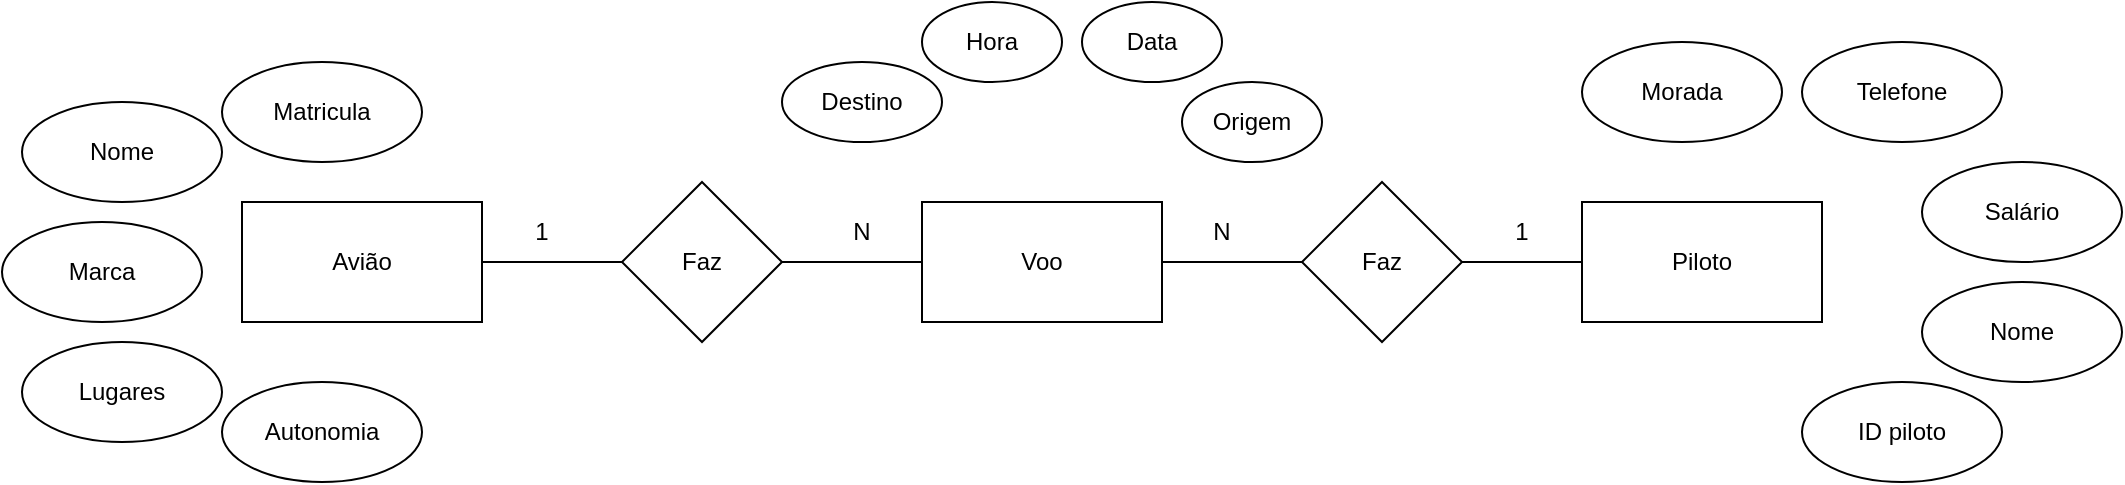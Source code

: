 <mxfile version="22.0.8" type="github">
  <diagram name="Página-1" id="p1oXtkRtHW1GF1QQuitB">
    <mxGraphModel dx="2261" dy="786" grid="1" gridSize="10" guides="1" tooltips="1" connect="1" arrows="1" fold="1" page="1" pageScale="1" pageWidth="827" pageHeight="1169" math="0" shadow="0">
      <root>
        <mxCell id="0" />
        <mxCell id="1" parent="0" />
        <mxCell id="BLrcWcdaxOxOEYR4BJmN-2" value="Voo" style="rounded=0;whiteSpace=wrap;html=1;" vertex="1" parent="1">
          <mxGeometry x="320" y="300" width="120" height="60" as="geometry" />
        </mxCell>
        <mxCell id="BLrcWcdaxOxOEYR4BJmN-3" value="Piloto" style="rounded=0;whiteSpace=wrap;html=1;" vertex="1" parent="1">
          <mxGeometry x="650" y="300" width="120" height="60" as="geometry" />
        </mxCell>
        <mxCell id="BLrcWcdaxOxOEYR4BJmN-4" value="Avião" style="rounded=0;whiteSpace=wrap;html=1;" vertex="1" parent="1">
          <mxGeometry x="-20" y="300" width="120" height="60" as="geometry" />
        </mxCell>
        <mxCell id="BLrcWcdaxOxOEYR4BJmN-6" value="Faz" style="rhombus;whiteSpace=wrap;html=1;" vertex="1" parent="1">
          <mxGeometry x="510" y="290" width="80" height="80" as="geometry" />
        </mxCell>
        <mxCell id="BLrcWcdaxOxOEYR4BJmN-7" value="Faz" style="rhombus;whiteSpace=wrap;html=1;" vertex="1" parent="1">
          <mxGeometry x="170" y="290" width="80" height="80" as="geometry" />
        </mxCell>
        <mxCell id="BLrcWcdaxOxOEYR4BJmN-8" value="" style="endArrow=none;html=1;rounded=0;entryX=1;entryY=0.5;entryDx=0;entryDy=0;exitX=0;exitY=0.5;exitDx=0;exitDy=0;" edge="1" parent="1" source="BLrcWcdaxOxOEYR4BJmN-3" target="BLrcWcdaxOxOEYR4BJmN-6">
          <mxGeometry width="50" height="50" relative="1" as="geometry">
            <mxPoint x="390" y="430" as="sourcePoint" />
            <mxPoint x="440" y="380" as="targetPoint" />
          </mxGeometry>
        </mxCell>
        <mxCell id="BLrcWcdaxOxOEYR4BJmN-9" value="" style="endArrow=none;html=1;rounded=0;exitX=1;exitY=0.5;exitDx=0;exitDy=0;entryX=0;entryY=0.5;entryDx=0;entryDy=0;" edge="1" parent="1" source="BLrcWcdaxOxOEYR4BJmN-2" target="BLrcWcdaxOxOEYR4BJmN-6">
          <mxGeometry width="50" height="50" relative="1" as="geometry">
            <mxPoint x="390" y="430" as="sourcePoint" />
            <mxPoint x="440" y="380" as="targetPoint" />
          </mxGeometry>
        </mxCell>
        <mxCell id="BLrcWcdaxOxOEYR4BJmN-10" value="" style="endArrow=none;html=1;rounded=0;exitX=1;exitY=0.5;exitDx=0;exitDy=0;entryX=0;entryY=0.5;entryDx=0;entryDy=0;" edge="1" parent="1" source="BLrcWcdaxOxOEYR4BJmN-7" target="BLrcWcdaxOxOEYR4BJmN-2">
          <mxGeometry width="50" height="50" relative="1" as="geometry">
            <mxPoint x="390" y="430" as="sourcePoint" />
            <mxPoint x="440" y="380" as="targetPoint" />
          </mxGeometry>
        </mxCell>
        <mxCell id="BLrcWcdaxOxOEYR4BJmN-11" value="" style="endArrow=none;html=1;rounded=0;exitX=1;exitY=0.5;exitDx=0;exitDy=0;entryX=0;entryY=0.5;entryDx=0;entryDy=0;" edge="1" parent="1" source="BLrcWcdaxOxOEYR4BJmN-4" target="BLrcWcdaxOxOEYR4BJmN-7">
          <mxGeometry width="50" height="50" relative="1" as="geometry">
            <mxPoint x="390" y="430" as="sourcePoint" />
            <mxPoint x="440" y="380" as="targetPoint" />
          </mxGeometry>
        </mxCell>
        <mxCell id="BLrcWcdaxOxOEYR4BJmN-12" value="1" style="text;html=1;strokeColor=none;fillColor=none;align=center;verticalAlign=middle;whiteSpace=wrap;rounded=0;" vertex="1" parent="1">
          <mxGeometry x="590" y="300" width="60" height="30" as="geometry" />
        </mxCell>
        <mxCell id="BLrcWcdaxOxOEYR4BJmN-13" value="N" style="text;html=1;strokeColor=none;fillColor=none;align=center;verticalAlign=middle;whiteSpace=wrap;rounded=0;" vertex="1" parent="1">
          <mxGeometry x="440" y="300" width="60" height="30" as="geometry" />
        </mxCell>
        <mxCell id="BLrcWcdaxOxOEYR4BJmN-14" value="N" style="text;html=1;strokeColor=none;fillColor=none;align=center;verticalAlign=middle;whiteSpace=wrap;rounded=0;" vertex="1" parent="1">
          <mxGeometry x="260" y="300" width="60" height="30" as="geometry" />
        </mxCell>
        <mxCell id="BLrcWcdaxOxOEYR4BJmN-15" value="1" style="text;html=1;strokeColor=none;fillColor=none;align=center;verticalAlign=middle;whiteSpace=wrap;rounded=0;" vertex="1" parent="1">
          <mxGeometry x="100" y="300" width="60" height="30" as="geometry" />
        </mxCell>
        <mxCell id="BLrcWcdaxOxOEYR4BJmN-21" value="Autonomia" style="ellipse;whiteSpace=wrap;html=1;" vertex="1" parent="1">
          <mxGeometry x="-30" y="390" width="100" height="50" as="geometry" />
        </mxCell>
        <mxCell id="BLrcWcdaxOxOEYR4BJmN-22" value="Matricula" style="ellipse;whiteSpace=wrap;html=1;" vertex="1" parent="1">
          <mxGeometry x="-30" y="230" width="100" height="50" as="geometry" />
        </mxCell>
        <mxCell id="BLrcWcdaxOxOEYR4BJmN-23" value="Nome" style="ellipse;whiteSpace=wrap;html=1;" vertex="1" parent="1">
          <mxGeometry x="-130" y="250" width="100" height="50" as="geometry" />
        </mxCell>
        <mxCell id="BLrcWcdaxOxOEYR4BJmN-24" value="Marca" style="ellipse;whiteSpace=wrap;html=1;" vertex="1" parent="1">
          <mxGeometry x="-140" y="310" width="100" height="50" as="geometry" />
        </mxCell>
        <mxCell id="BLrcWcdaxOxOEYR4BJmN-25" value="Lugares" style="ellipse;whiteSpace=wrap;html=1;" vertex="1" parent="1">
          <mxGeometry x="-130" y="370" width="100" height="50" as="geometry" />
        </mxCell>
        <mxCell id="BLrcWcdaxOxOEYR4BJmN-26" value="ID piloto" style="ellipse;whiteSpace=wrap;html=1;" vertex="1" parent="1">
          <mxGeometry x="760" y="390" width="100" height="50" as="geometry" />
        </mxCell>
        <mxCell id="BLrcWcdaxOxOEYR4BJmN-27" value="Origem" style="ellipse;whiteSpace=wrap;html=1;" vertex="1" parent="1">
          <mxGeometry x="450" y="240" width="70" height="40" as="geometry" />
        </mxCell>
        <mxCell id="BLrcWcdaxOxOEYR4BJmN-28" value="Hora" style="ellipse;whiteSpace=wrap;html=1;" vertex="1" parent="1">
          <mxGeometry x="320" y="200" width="70" height="40" as="geometry" />
        </mxCell>
        <mxCell id="BLrcWcdaxOxOEYR4BJmN-29" value="Data" style="ellipse;whiteSpace=wrap;html=1;" vertex="1" parent="1">
          <mxGeometry x="400" y="200" width="70" height="40" as="geometry" />
        </mxCell>
        <mxCell id="BLrcWcdaxOxOEYR4BJmN-32" value="Destino" style="ellipse;whiteSpace=wrap;html=1;" vertex="1" parent="1">
          <mxGeometry x="250" y="230" width="80" height="40" as="geometry" />
        </mxCell>
        <mxCell id="BLrcWcdaxOxOEYR4BJmN-33" style="edgeStyle=orthogonalEdgeStyle;rounded=0;orthogonalLoop=1;jettySize=auto;html=1;exitX=0.5;exitY=1;exitDx=0;exitDy=0;" edge="1" parent="1">
          <mxGeometry relative="1" as="geometry">
            <mxPoint x="520" y="220" as="sourcePoint" />
            <mxPoint x="520" y="220" as="targetPoint" />
          </mxGeometry>
        </mxCell>
        <mxCell id="BLrcWcdaxOxOEYR4BJmN-35" value="Nome" style="ellipse;whiteSpace=wrap;html=1;" vertex="1" parent="1">
          <mxGeometry x="820" y="340" width="100" height="50" as="geometry" />
        </mxCell>
        <mxCell id="BLrcWcdaxOxOEYR4BJmN-36" value="Salário" style="ellipse;whiteSpace=wrap;html=1;" vertex="1" parent="1">
          <mxGeometry x="820" y="280" width="100" height="50" as="geometry" />
        </mxCell>
        <mxCell id="BLrcWcdaxOxOEYR4BJmN-37" value="Telefone" style="ellipse;whiteSpace=wrap;html=1;" vertex="1" parent="1">
          <mxGeometry x="760" y="220" width="100" height="50" as="geometry" />
        </mxCell>
        <mxCell id="BLrcWcdaxOxOEYR4BJmN-38" style="edgeStyle=orthogonalEdgeStyle;rounded=0;orthogonalLoop=1;jettySize=auto;html=1;exitX=0.5;exitY=1;exitDx=0;exitDy=0;" edge="1" parent="1" source="BLrcWcdaxOxOEYR4BJmN-35" target="BLrcWcdaxOxOEYR4BJmN-35">
          <mxGeometry relative="1" as="geometry" />
        </mxCell>
        <mxCell id="BLrcWcdaxOxOEYR4BJmN-39" value="Morada" style="ellipse;whiteSpace=wrap;html=1;" vertex="1" parent="1">
          <mxGeometry x="650" y="220" width="100" height="50" as="geometry" />
        </mxCell>
      </root>
    </mxGraphModel>
  </diagram>
</mxfile>
